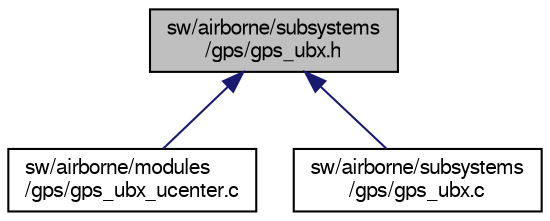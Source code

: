 digraph "sw/airborne/subsystems/gps/gps_ubx.h"
{
  edge [fontname="FreeSans",fontsize="10",labelfontname="FreeSans",labelfontsize="10"];
  node [fontname="FreeSans",fontsize="10",shape=record];
  Node1 [label="sw/airborne/subsystems\l/gps/gps_ubx.h",height=0.2,width=0.4,color="black", fillcolor="grey75", style="filled", fontcolor="black"];
  Node1 -> Node2 [dir="back",color="midnightblue",fontsize="10",style="solid",fontname="FreeSans"];
  Node2 [label="sw/airborne/modules\l/gps/gps_ubx_ucenter.c",height=0.2,width=0.4,color="black", fillcolor="white", style="filled",URL="$gps__ubx__ucenter_8c.html",tooltip="Configure Ublox GPS. "];
  Node1 -> Node3 [dir="back",color="midnightblue",fontsize="10",style="solid",fontname="FreeSans"];
  Node3 [label="sw/airborne/subsystems\l/gps/gps_ubx.c",height=0.2,width=0.4,color="black", fillcolor="white", style="filled",URL="$gps__ubx_8c.html"];
}
